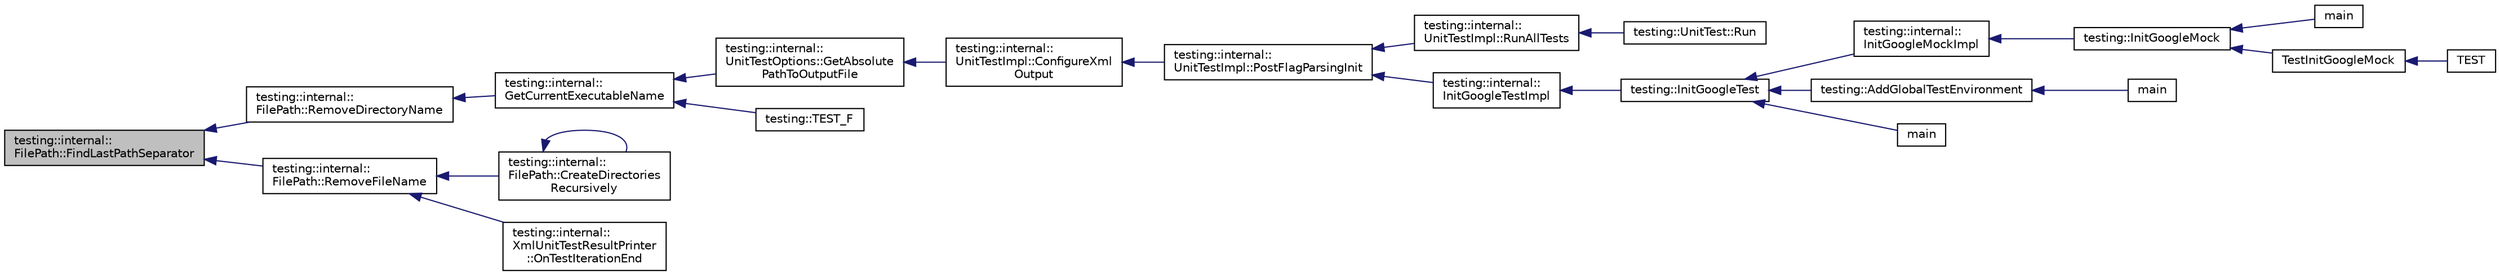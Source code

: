 digraph "testing::internal::FilePath::FindLastPathSeparator"
{
  edge [fontname="Helvetica",fontsize="10",labelfontname="Helvetica",labelfontsize="10"];
  node [fontname="Helvetica",fontsize="10",shape=record];
  rankdir="LR";
  Node148 [label="testing::internal::\lFilePath::FindLastPathSeparator",height=0.2,width=0.4,color="black", fillcolor="grey75", style="filled", fontcolor="black"];
  Node148 -> Node149 [dir="back",color="midnightblue",fontsize="10",style="solid",fontname="Helvetica"];
  Node149 [label="testing::internal::\lFilePath::RemoveDirectoryName",height=0.2,width=0.4,color="black", fillcolor="white", style="filled",URL="$de/d14/classtesting_1_1internal_1_1_file_path.html#a6b61ede2c81ecd870b8220c04aec3060"];
  Node149 -> Node150 [dir="back",color="midnightblue",fontsize="10",style="solid",fontname="Helvetica"];
  Node150 [label="testing::internal::\lGetCurrentExecutableName",height=0.2,width=0.4,color="black", fillcolor="white", style="filled",URL="$d0/da7/namespacetesting_1_1internal.html#a7a2bbf069f75bc99873976ad6fc356ad"];
  Node150 -> Node151 [dir="back",color="midnightblue",fontsize="10",style="solid",fontname="Helvetica"];
  Node151 [label="testing::internal::\lUnitTestOptions::GetAbsolute\lPathToOutputFile",height=0.2,width=0.4,color="black", fillcolor="white", style="filled",URL="$d9/df0/classtesting_1_1internal_1_1_unit_test_options.html#a993fb30ad66104158c8c0ac508daca3f"];
  Node151 -> Node152 [dir="back",color="midnightblue",fontsize="10",style="solid",fontname="Helvetica"];
  Node152 [label="testing::internal::\lUnitTestImpl::ConfigureXml\lOutput",height=0.2,width=0.4,color="black", fillcolor="white", style="filled",URL="$d7/dda/classtesting_1_1internal_1_1_unit_test_impl.html#a21cd7b2928de03a55b5252f29dd5ae6d"];
  Node152 -> Node153 [dir="back",color="midnightblue",fontsize="10",style="solid",fontname="Helvetica"];
  Node153 [label="testing::internal::\lUnitTestImpl::PostFlagParsingInit",height=0.2,width=0.4,color="black", fillcolor="white", style="filled",URL="$d7/dda/classtesting_1_1internal_1_1_unit_test_impl.html#a772894193104b1b2516f16e6ff813168"];
  Node153 -> Node154 [dir="back",color="midnightblue",fontsize="10",style="solid",fontname="Helvetica"];
  Node154 [label="testing::internal::\lUnitTestImpl::RunAllTests",height=0.2,width=0.4,color="black", fillcolor="white", style="filled",URL="$d7/dda/classtesting_1_1internal_1_1_unit_test_impl.html#a1fb6be9971f4768c4136a05aa9e7e375"];
  Node154 -> Node155 [dir="back",color="midnightblue",fontsize="10",style="solid",fontname="Helvetica"];
  Node155 [label="testing::UnitTest::Run",height=0.2,width=0.4,color="black", fillcolor="white", style="filled",URL="$d7/d47/classtesting_1_1_unit_test.html#a2febc800536b44500565f4c423f359d3"];
  Node153 -> Node156 [dir="back",color="midnightblue",fontsize="10",style="solid",fontname="Helvetica"];
  Node156 [label="testing::internal::\lInitGoogleTestImpl",height=0.2,width=0.4,color="black", fillcolor="white", style="filled",URL="$d0/da7/namespacetesting_1_1internal.html#ac3c6fa93391768aa91c6238b31aaeeb5"];
  Node156 -> Node157 [dir="back",color="midnightblue",fontsize="10",style="solid",fontname="Helvetica"];
  Node157 [label="testing::InitGoogleTest",height=0.2,width=0.4,color="black", fillcolor="white", style="filled",URL="$d0/d75/namespacetesting.html#afd726ae08c9bd16dc52f78c822d9946b"];
  Node157 -> Node158 [dir="back",color="midnightblue",fontsize="10",style="solid",fontname="Helvetica"];
  Node158 [label="testing::internal::\lInitGoogleMockImpl",height=0.2,width=0.4,color="black", fillcolor="white", style="filled",URL="$d0/da7/namespacetesting_1_1internal.html#a3823844199df88af9493026031cf7744"];
  Node158 -> Node159 [dir="back",color="midnightblue",fontsize="10",style="solid",fontname="Helvetica"];
  Node159 [label="testing::InitGoogleMock",height=0.2,width=0.4,color="black", fillcolor="white", style="filled",URL="$d0/d75/namespacetesting.html#a32b1c6db9ba5133ccabfa67616b3c041"];
  Node159 -> Node160 [dir="back",color="midnightblue",fontsize="10",style="solid",fontname="Helvetica"];
  Node160 [label="main",height=0.2,width=0.4,color="black", fillcolor="white", style="filled",URL="$dd/d93/gmock__main_8cc.html#a7f83bdc516d2cb86e20235d94ddf055a"];
  Node159 -> Node161 [dir="back",color="midnightblue",fontsize="10",style="solid",fontname="Helvetica"];
  Node161 [label="TestInitGoogleMock",height=0.2,width=0.4,color="black", fillcolor="white", style="filled",URL="$d0/d02/gmock__test_8cc.html#ac9c8ae8722c330d47f75dee43fb8ab78"];
  Node161 -> Node162 [dir="back",color="midnightblue",fontsize="10",style="solid",fontname="Helvetica"];
  Node162 [label="TEST",height=0.2,width=0.4,color="black", fillcolor="white", style="filled",URL="$d0/d02/gmock__test_8cc.html#a7c86c6c98b72e903135c1b01370a13f3"];
  Node157 -> Node163 [dir="back",color="midnightblue",fontsize="10",style="solid",fontname="Helvetica"];
  Node163 [label="testing::AddGlobalTestEnvironment",height=0.2,width=0.4,color="black", fillcolor="white", style="filled",URL="$d0/d75/namespacetesting.html#a460d7b998622e332392c1e00be3a60d5"];
  Node163 -> Node164 [dir="back",color="midnightblue",fontsize="10",style="solid",fontname="Helvetica"];
  Node164 [label="main",height=0.2,width=0.4,color="black", fillcolor="white", style="filled",URL="$de/d83/gtest-listener__test_8cc.html#a3c04138a5bfe5d72780bb7e82a18e627"];
  Node157 -> Node165 [dir="back",color="midnightblue",fontsize="10",style="solid",fontname="Helvetica"];
  Node165 [label="main",height=0.2,width=0.4,color="black", fillcolor="white", style="filled",URL="$de/d85/sample10__unittest_8cc.html#a3c04138a5bfe5d72780bb7e82a18e627"];
  Node150 -> Node166 [dir="back",color="midnightblue",fontsize="10",style="solid",fontname="Helvetica"];
  Node166 [label="testing::TEST_F",height=0.2,width=0.4,color="black", fillcolor="white", style="filled",URL="$d0/d75/namespacetesting.html#ad7513c23ff21a4d2761cadfd2afe87e1"];
  Node148 -> Node167 [dir="back",color="midnightblue",fontsize="10",style="solid",fontname="Helvetica"];
  Node167 [label="testing::internal::\lFilePath::RemoveFileName",height=0.2,width=0.4,color="black", fillcolor="white", style="filled",URL="$de/d14/classtesting_1_1internal_1_1_file_path.html#a49e030b5a62ca7dcc7f920a63a96fa55"];
  Node167 -> Node168 [dir="back",color="midnightblue",fontsize="10",style="solid",fontname="Helvetica"];
  Node168 [label="testing::internal::\lFilePath::CreateDirectories\lRecursively",height=0.2,width=0.4,color="black", fillcolor="white", style="filled",URL="$de/d14/classtesting_1_1internal_1_1_file_path.html#a26790e530dd738f7fc8202c1ce718406"];
  Node168 -> Node168 [dir="back",color="midnightblue",fontsize="10",style="solid",fontname="Helvetica"];
  Node167 -> Node169 [dir="back",color="midnightblue",fontsize="10",style="solid",fontname="Helvetica"];
  Node169 [label="testing::internal::\lXmlUnitTestResultPrinter\l::OnTestIterationEnd",height=0.2,width=0.4,color="black", fillcolor="white", style="filled",URL="$d3/dc6/classtesting_1_1internal_1_1_xml_unit_test_result_printer.html#a2ae986dd2f4f2aed31cc6f3bc8c56898"];
}
